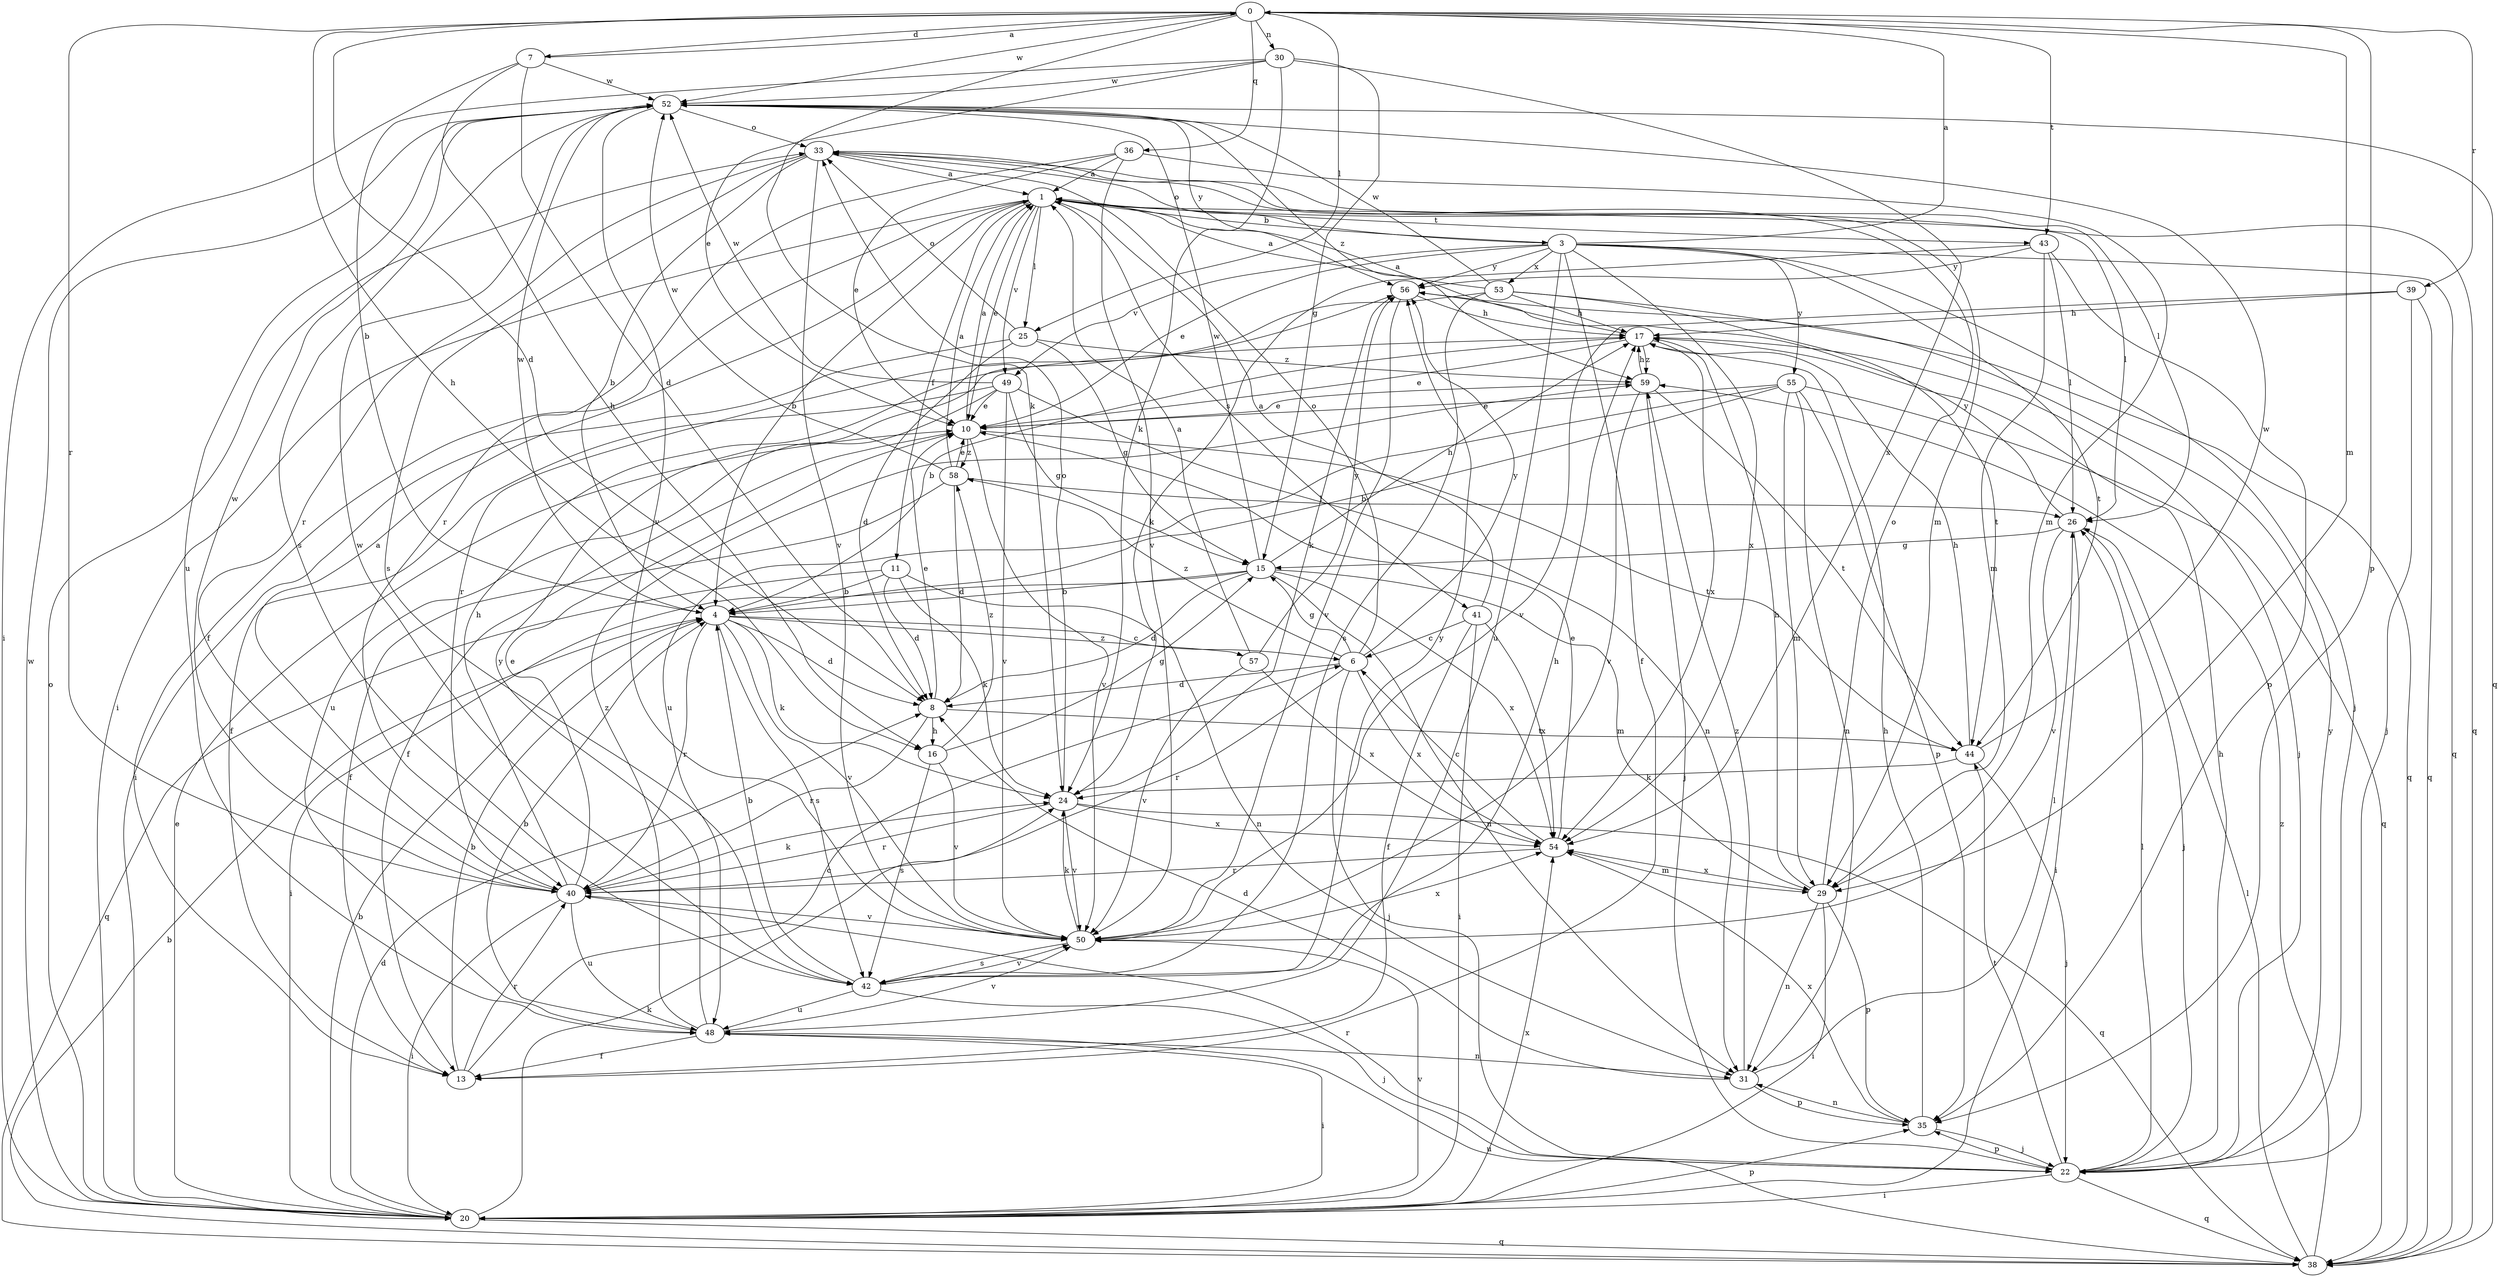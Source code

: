 strict digraph  {
0;
1;
3;
4;
6;
7;
8;
10;
11;
13;
15;
16;
17;
20;
22;
24;
25;
26;
29;
30;
31;
33;
35;
36;
38;
39;
40;
41;
42;
43;
44;
48;
49;
50;
52;
53;
54;
55;
56;
57;
58;
59;
0 -> 7  [label=d];
0 -> 8  [label=d];
0 -> 16  [label=h];
0 -> 24  [label=k];
0 -> 25  [label=l];
0 -> 29  [label=m];
0 -> 30  [label=n];
0 -> 35  [label=p];
0 -> 36  [label=q];
0 -> 39  [label=r];
0 -> 40  [label=r];
0 -> 43  [label=t];
0 -> 52  [label=w];
1 -> 3  [label=b];
1 -> 4  [label=b];
1 -> 10  [label=e];
1 -> 11  [label=f];
1 -> 13  [label=f];
1 -> 20  [label=i];
1 -> 25  [label=l];
1 -> 26  [label=l];
1 -> 38  [label=q];
1 -> 41  [label=s];
1 -> 43  [label=t];
1 -> 49  [label=v];
3 -> 0  [label=a];
3 -> 10  [label=e];
3 -> 13  [label=f];
3 -> 22  [label=j];
3 -> 33  [label=o];
3 -> 38  [label=q];
3 -> 44  [label=t];
3 -> 48  [label=u];
3 -> 49  [label=v];
3 -> 53  [label=x];
3 -> 54  [label=x];
3 -> 55  [label=y];
3 -> 56  [label=y];
4 -> 6  [label=c];
4 -> 8  [label=d];
4 -> 24  [label=k];
4 -> 40  [label=r];
4 -> 42  [label=s];
4 -> 50  [label=v];
4 -> 52  [label=w];
4 -> 57  [label=z];
6 -> 8  [label=d];
6 -> 15  [label=g];
6 -> 22  [label=j];
6 -> 33  [label=o];
6 -> 40  [label=r];
6 -> 54  [label=x];
6 -> 56  [label=y];
6 -> 58  [label=z];
7 -> 0  [label=a];
7 -> 8  [label=d];
7 -> 16  [label=h];
7 -> 20  [label=i];
7 -> 52  [label=w];
8 -> 10  [label=e];
8 -> 16  [label=h];
8 -> 40  [label=r];
8 -> 44  [label=t];
10 -> 1  [label=a];
10 -> 13  [label=f];
10 -> 44  [label=t];
10 -> 50  [label=v];
10 -> 58  [label=z];
11 -> 4  [label=b];
11 -> 8  [label=d];
11 -> 24  [label=k];
11 -> 31  [label=n];
11 -> 38  [label=q];
13 -> 4  [label=b];
13 -> 6  [label=c];
13 -> 40  [label=r];
15 -> 4  [label=b];
15 -> 8  [label=d];
15 -> 17  [label=h];
15 -> 20  [label=i];
15 -> 29  [label=m];
15 -> 31  [label=n];
15 -> 52  [label=w];
15 -> 54  [label=x];
16 -> 15  [label=g];
16 -> 42  [label=s];
16 -> 50  [label=v];
16 -> 58  [label=z];
17 -> 1  [label=a];
17 -> 4  [label=b];
17 -> 10  [label=e];
17 -> 22  [label=j];
17 -> 54  [label=x];
17 -> 59  [label=z];
20 -> 4  [label=b];
20 -> 8  [label=d];
20 -> 10  [label=e];
20 -> 24  [label=k];
20 -> 33  [label=o];
20 -> 35  [label=p];
20 -> 38  [label=q];
20 -> 50  [label=v];
20 -> 52  [label=w];
20 -> 54  [label=x];
22 -> 17  [label=h];
22 -> 20  [label=i];
22 -> 26  [label=l];
22 -> 35  [label=p];
22 -> 38  [label=q];
22 -> 40  [label=r];
22 -> 44  [label=t];
22 -> 56  [label=y];
24 -> 33  [label=o];
24 -> 38  [label=q];
24 -> 40  [label=r];
24 -> 50  [label=v];
24 -> 54  [label=x];
25 -> 8  [label=d];
25 -> 15  [label=g];
25 -> 20  [label=i];
25 -> 33  [label=o];
25 -> 59  [label=z];
26 -> 15  [label=g];
26 -> 20  [label=i];
26 -> 22  [label=j];
26 -> 50  [label=v];
26 -> 56  [label=y];
29 -> 17  [label=h];
29 -> 20  [label=i];
29 -> 31  [label=n];
29 -> 33  [label=o];
29 -> 35  [label=p];
29 -> 54  [label=x];
30 -> 4  [label=b];
30 -> 10  [label=e];
30 -> 15  [label=g];
30 -> 24  [label=k];
30 -> 52  [label=w];
30 -> 54  [label=x];
31 -> 8  [label=d];
31 -> 26  [label=l];
31 -> 35  [label=p];
31 -> 59  [label=z];
33 -> 1  [label=a];
33 -> 4  [label=b];
33 -> 26  [label=l];
33 -> 29  [label=m];
33 -> 40  [label=r];
33 -> 42  [label=s];
33 -> 50  [label=v];
35 -> 17  [label=h];
35 -> 22  [label=j];
35 -> 31  [label=n];
35 -> 54  [label=x];
36 -> 1  [label=a];
36 -> 10  [label=e];
36 -> 29  [label=m];
36 -> 40  [label=r];
36 -> 50  [label=v];
38 -> 4  [label=b];
38 -> 26  [label=l];
38 -> 48  [label=u];
38 -> 59  [label=z];
39 -> 17  [label=h];
39 -> 22  [label=j];
39 -> 38  [label=q];
39 -> 50  [label=v];
40 -> 1  [label=a];
40 -> 10  [label=e];
40 -> 17  [label=h];
40 -> 20  [label=i];
40 -> 24  [label=k];
40 -> 48  [label=u];
40 -> 50  [label=v];
40 -> 52  [label=w];
41 -> 1  [label=a];
41 -> 6  [label=c];
41 -> 13  [label=f];
41 -> 20  [label=i];
41 -> 54  [label=x];
42 -> 4  [label=b];
42 -> 17  [label=h];
42 -> 22  [label=j];
42 -> 48  [label=u];
42 -> 50  [label=v];
42 -> 52  [label=w];
42 -> 56  [label=y];
43 -> 24  [label=k];
43 -> 26  [label=l];
43 -> 29  [label=m];
43 -> 35  [label=p];
43 -> 56  [label=y];
44 -> 17  [label=h];
44 -> 22  [label=j];
44 -> 24  [label=k];
44 -> 52  [label=w];
48 -> 4  [label=b];
48 -> 13  [label=f];
48 -> 20  [label=i];
48 -> 31  [label=n];
48 -> 50  [label=v];
48 -> 56  [label=y];
48 -> 59  [label=z];
49 -> 10  [label=e];
49 -> 13  [label=f];
49 -> 15  [label=g];
49 -> 31  [label=n];
49 -> 48  [label=u];
49 -> 50  [label=v];
49 -> 52  [label=w];
50 -> 24  [label=k];
50 -> 42  [label=s];
50 -> 54  [label=x];
52 -> 33  [label=o];
52 -> 38  [label=q];
52 -> 42  [label=s];
52 -> 48  [label=u];
52 -> 50  [label=v];
52 -> 56  [label=y];
52 -> 59  [label=z];
53 -> 1  [label=a];
53 -> 17  [label=h];
53 -> 38  [label=q];
53 -> 40  [label=r];
53 -> 42  [label=s];
53 -> 44  [label=t];
53 -> 52  [label=w];
54 -> 6  [label=c];
54 -> 10  [label=e];
54 -> 29  [label=m];
54 -> 40  [label=r];
55 -> 4  [label=b];
55 -> 10  [label=e];
55 -> 29  [label=m];
55 -> 31  [label=n];
55 -> 35  [label=p];
55 -> 38  [label=q];
55 -> 48  [label=u];
56 -> 17  [label=h];
56 -> 24  [label=k];
56 -> 50  [label=v];
57 -> 1  [label=a];
57 -> 50  [label=v];
57 -> 54  [label=x];
57 -> 56  [label=y];
58 -> 1  [label=a];
58 -> 8  [label=d];
58 -> 10  [label=e];
58 -> 13  [label=f];
58 -> 26  [label=l];
58 -> 52  [label=w];
59 -> 10  [label=e];
59 -> 17  [label=h];
59 -> 22  [label=j];
59 -> 44  [label=t];
59 -> 50  [label=v];
}
